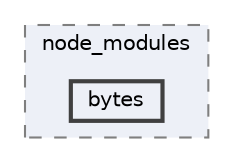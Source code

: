 digraph "pkiclassroomrescheduler/src/main/frontend/node_modules/bytes"
{
 // LATEX_PDF_SIZE
  bgcolor="transparent";
  edge [fontname=Helvetica,fontsize=10,labelfontname=Helvetica,labelfontsize=10];
  node [fontname=Helvetica,fontsize=10,shape=box,height=0.2,width=0.4];
  compound=true
  subgraph clusterdir_72953eda66ccb3a2722c28e1c3e6c23b {
    graph [ bgcolor="#edf0f7", pencolor="grey50", label="node_modules", fontname=Helvetica,fontsize=10 style="filled,dashed", URL="dir_72953eda66ccb3a2722c28e1c3e6c23b.html",tooltip=""]
  dir_22a788271a24246547cac241a853ec20 [label="bytes", fillcolor="#edf0f7", color="grey25", style="filled,bold", URL="dir_22a788271a24246547cac241a853ec20.html",tooltip=""];
  }
}
